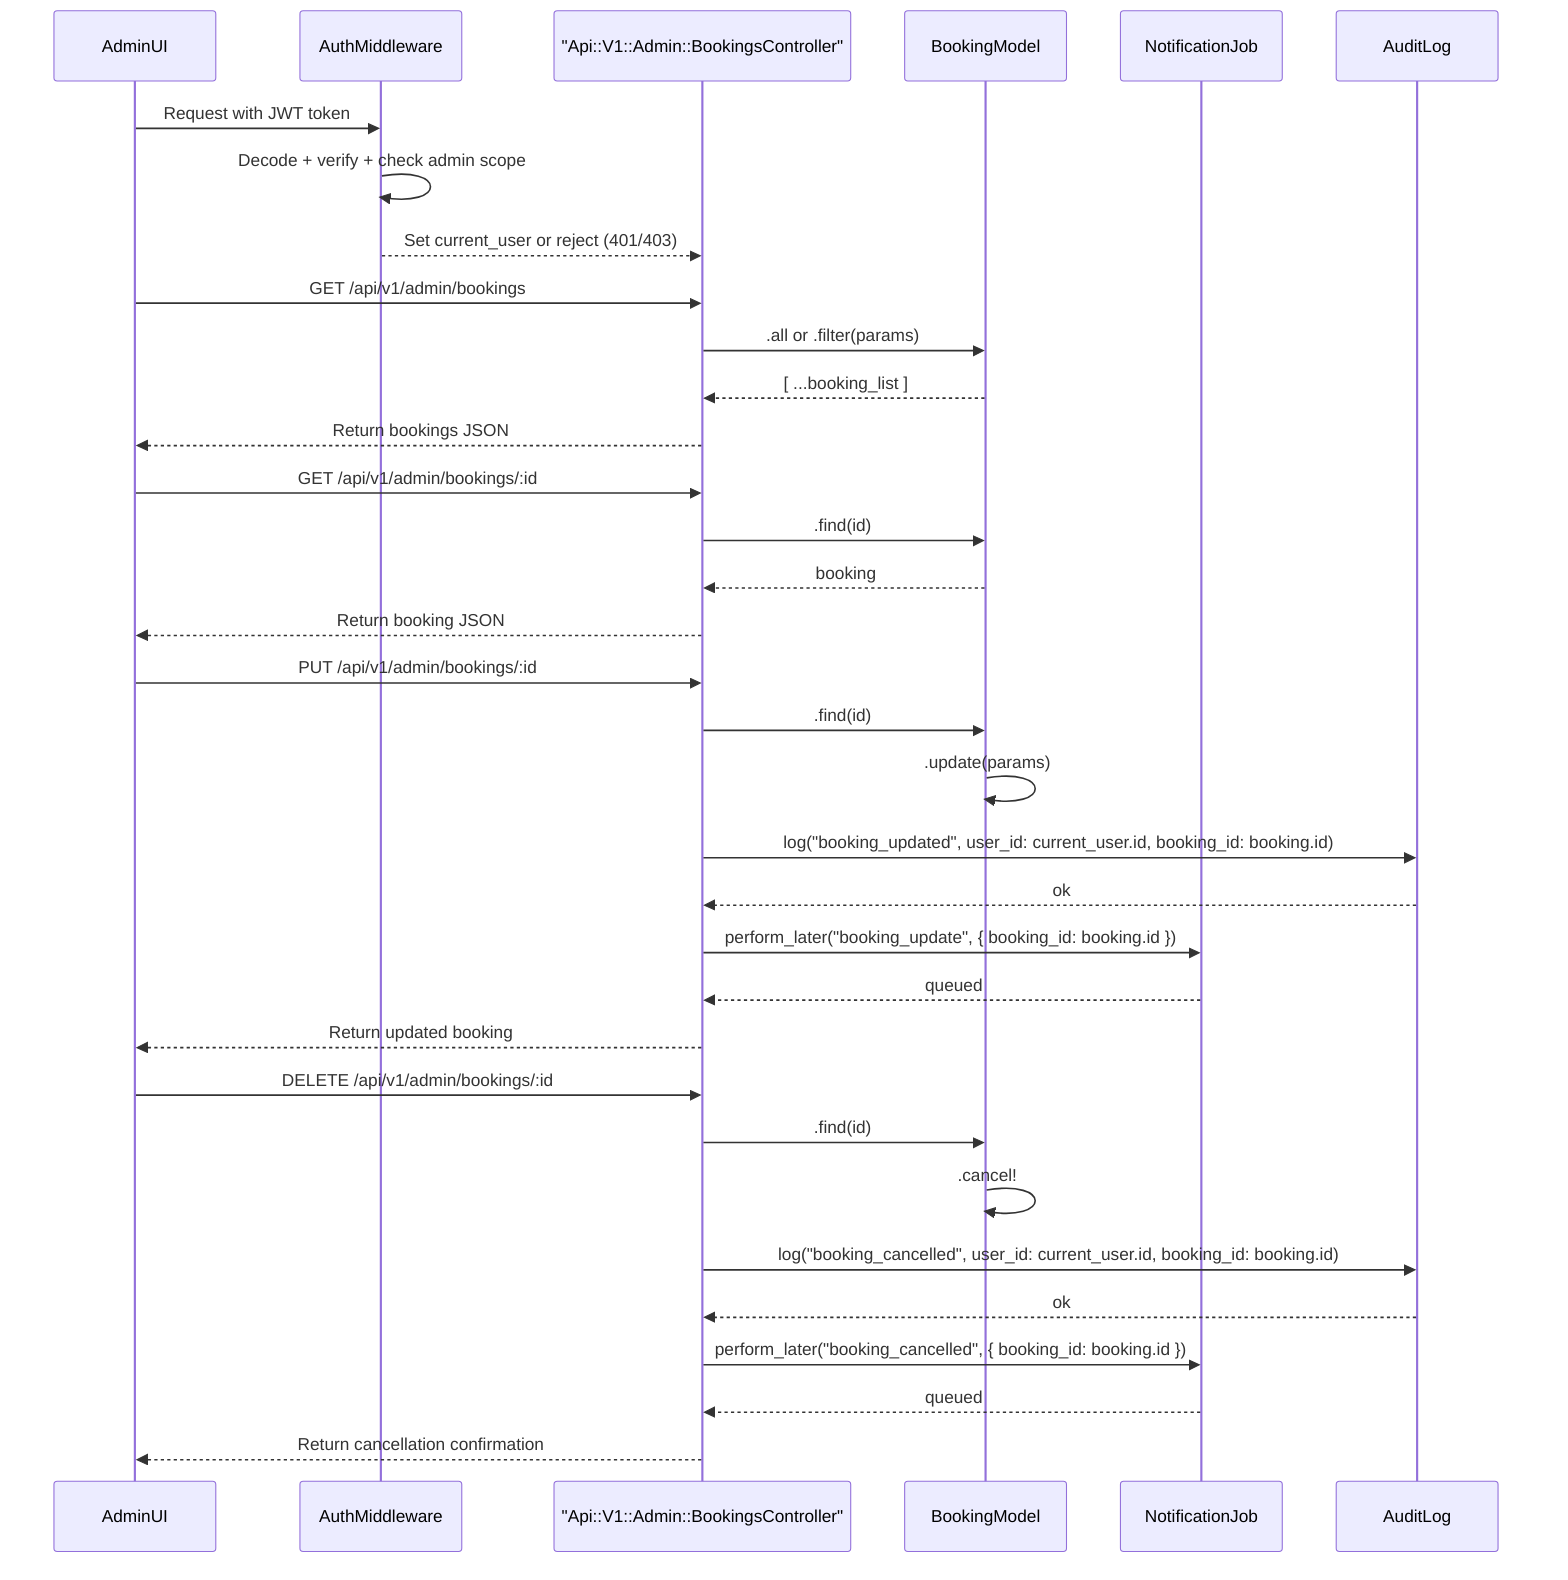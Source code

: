 sequenceDiagram
    participant AdminUI
    participant Auth as AuthMiddleware
    participant ABC as "Api::V1::Admin::BookingsController"
    participant Booking as BookingModel
    participant NotificationJob
    participant AuditLog

    %% Auth check (admin only)
    AdminUI->>Auth: Request with JWT token
    Auth->>Auth: Decode + verify + check admin scope
    Auth-->>ABC: Set current_user or reject (401/403)

    %% List all bookings
    AdminUI->>ABC: GET /api/v1/admin/bookings
    ABC->>Booking: .all or .filter(params)
    Booking-->>ABC: [ ...booking_list ]
    ABC-->>AdminUI: Return bookings JSON

    %% Get booking details
    AdminUI->>ABC: GET /api/v1/admin/bookings/:id
    ABC->>Booking: .find(id)
    Booking-->>ABC: booking
    ABC-->>AdminUI: Return booking JSON

    %% Update booking
    AdminUI->>ABC: PUT /api/v1/admin/bookings/:id
    ABC->>Booking: .find(id)
    Booking->>Booking: .update(params)
    ABC->>AuditLog: log("booking_updated", user_id: current_user.id, booking_id: booking.id)
    AuditLog-->>ABC: ok
    ABC->>NotificationJob: perform_later("booking_update", { booking_id: booking.id })
    NotificationJob-->>ABC: queued
    ABC-->>AdminUI: Return updated booking

    %% Cancel booking
    AdminUI->>ABC: DELETE /api/v1/admin/bookings/:id
    ABC->>Booking: .find(id)
    Booking->>Booking: .cancel!
    ABC->>AuditLog: log("booking_cancelled", user_id: current_user.id, booking_id: booking.id)
    AuditLog-->>ABC: ok
    ABC->>NotificationJob: perform_later("booking_cancelled", { booking_id: booking.id })
    NotificationJob-->>ABC: queued
    ABC-->>AdminUI: Return cancellation confirmation